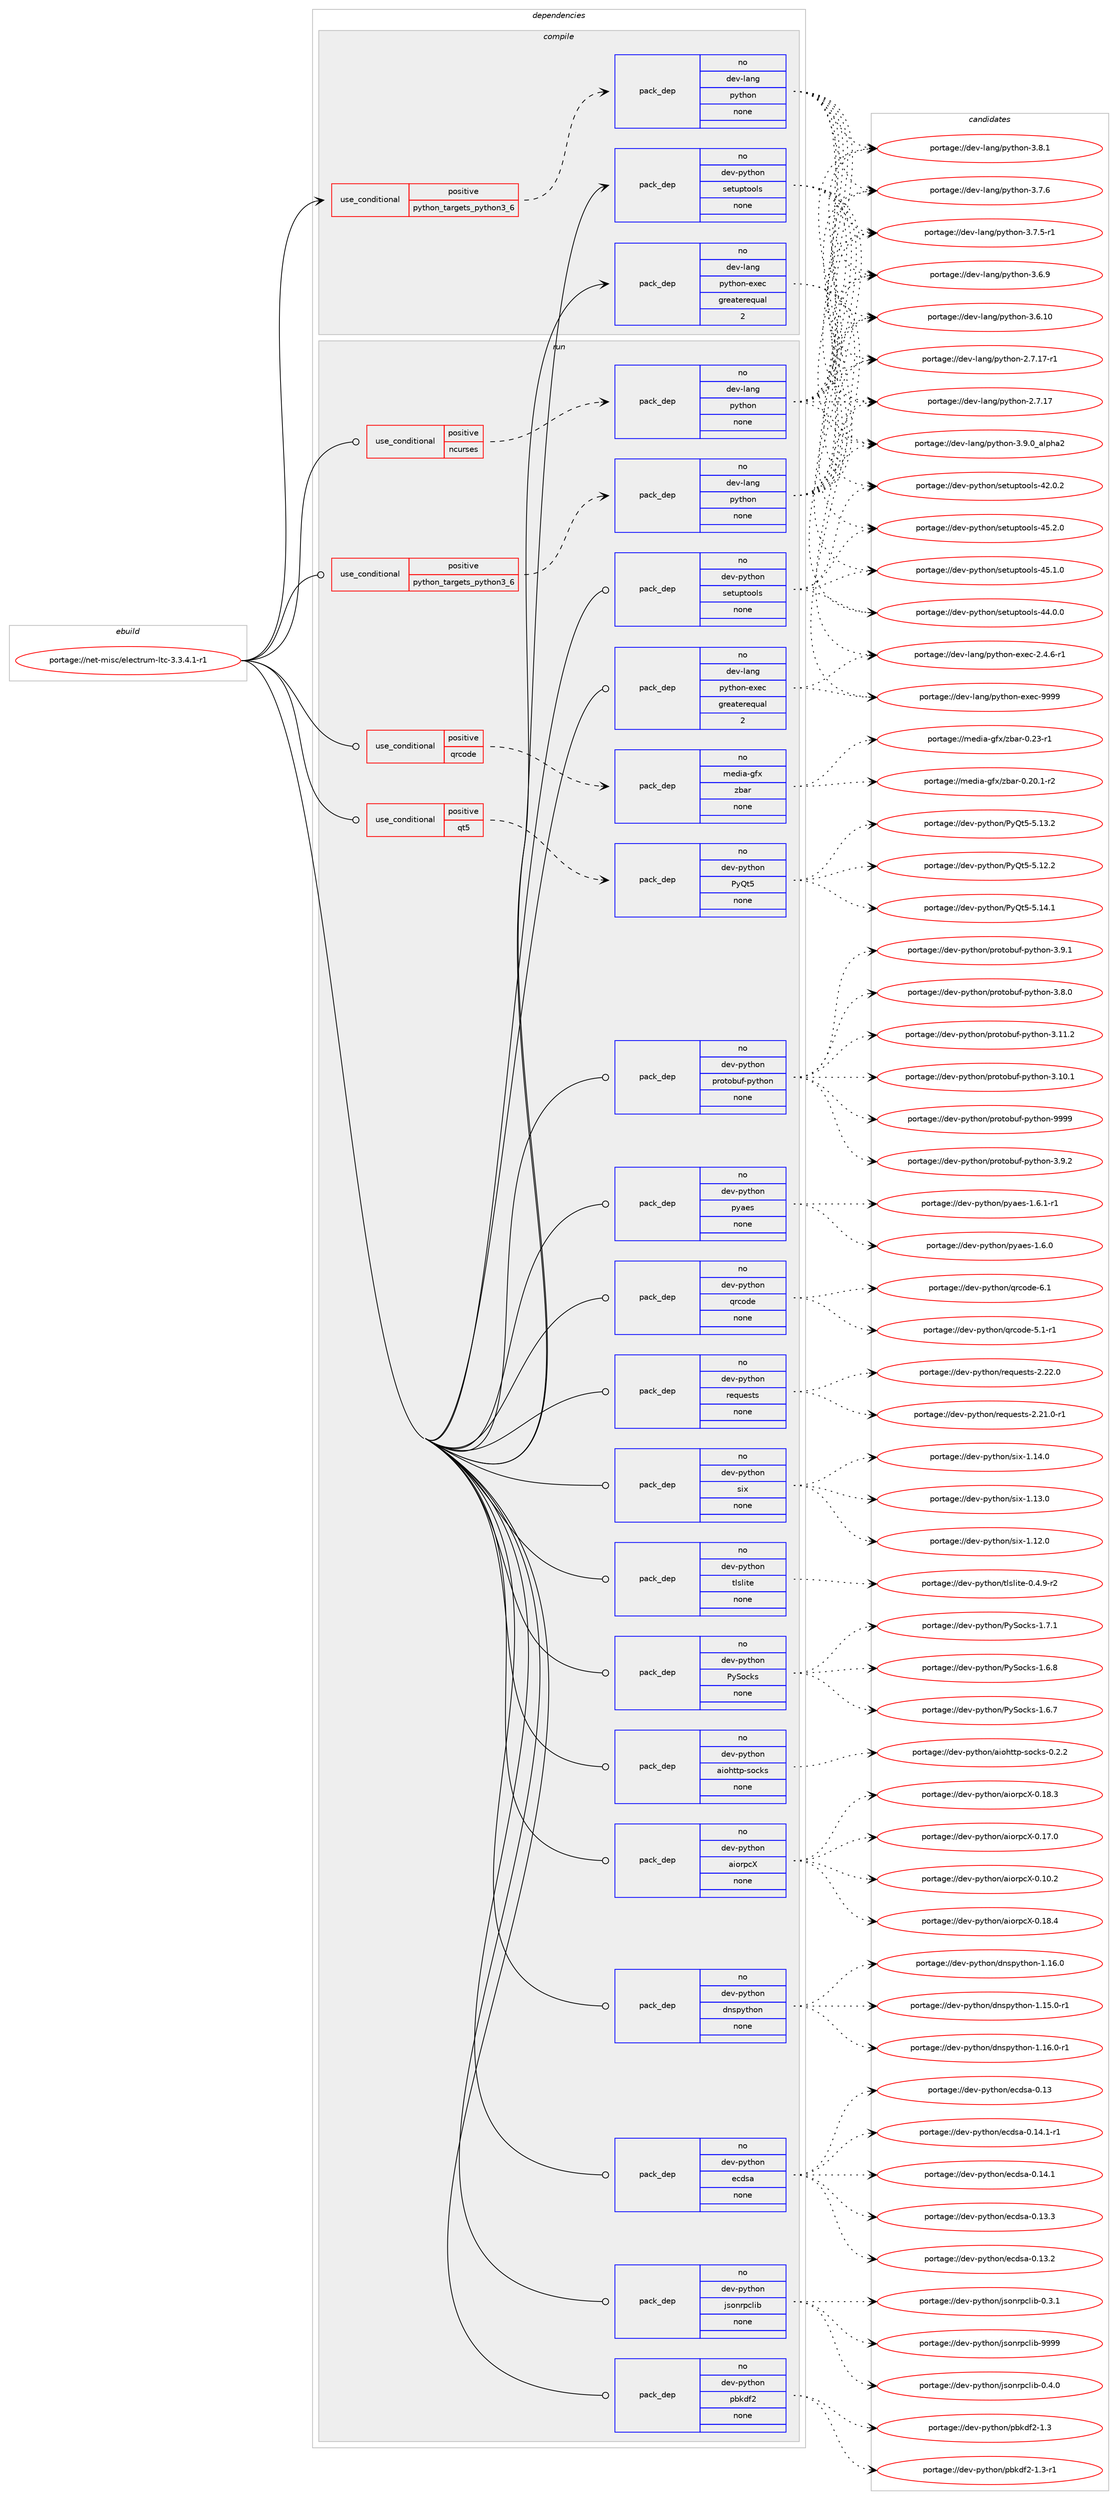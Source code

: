 digraph prolog {

# *************
# Graph options
# *************

newrank=true;
concentrate=true;
compound=true;
graph [rankdir=LR,fontname=Helvetica,fontsize=10,ranksep=1.5];#, ranksep=2.5, nodesep=0.2];
edge  [arrowhead=vee];
node  [fontname=Helvetica,fontsize=10];

# **********
# The ebuild
# **********

subgraph cluster_leftcol {
color=gray;
rank=same;
label=<<i>ebuild</i>>;
id [label="portage://net-misc/electrum-ltc-3.3.4.1-r1", color=red, width=4, href="../net-misc/electrum-ltc-3.3.4.1-r1.svg"];
}

# ****************
# The dependencies
# ****************

subgraph cluster_midcol {
color=gray;
label=<<i>dependencies</i>>;
subgraph cluster_compile {
fillcolor="#eeeeee";
style=filled;
label=<<i>compile</i>>;
subgraph cond26628 {
dependency127821 [label=<<TABLE BORDER="0" CELLBORDER="1" CELLSPACING="0" CELLPADDING="4"><TR><TD ROWSPAN="3" CELLPADDING="10">use_conditional</TD></TR><TR><TD>positive</TD></TR><TR><TD>python_targets_python3_6</TD></TR></TABLE>>, shape=none, color=red];
subgraph pack99048 {
dependency127822 [label=<<TABLE BORDER="0" CELLBORDER="1" CELLSPACING="0" CELLPADDING="4" WIDTH="220"><TR><TD ROWSPAN="6" CELLPADDING="30">pack_dep</TD></TR><TR><TD WIDTH="110">no</TD></TR><TR><TD>dev-lang</TD></TR><TR><TD>python</TD></TR><TR><TD>none</TD></TR><TR><TD></TD></TR></TABLE>>, shape=none, color=blue];
}
dependency127821:e -> dependency127822:w [weight=20,style="dashed",arrowhead="vee"];
}
id:e -> dependency127821:w [weight=20,style="solid",arrowhead="vee"];
subgraph pack99049 {
dependency127823 [label=<<TABLE BORDER="0" CELLBORDER="1" CELLSPACING="0" CELLPADDING="4" WIDTH="220"><TR><TD ROWSPAN="6" CELLPADDING="30">pack_dep</TD></TR><TR><TD WIDTH="110">no</TD></TR><TR><TD>dev-lang</TD></TR><TR><TD>python-exec</TD></TR><TR><TD>greaterequal</TD></TR><TR><TD>2</TD></TR></TABLE>>, shape=none, color=blue];
}
id:e -> dependency127823:w [weight=20,style="solid",arrowhead="vee"];
subgraph pack99050 {
dependency127824 [label=<<TABLE BORDER="0" CELLBORDER="1" CELLSPACING="0" CELLPADDING="4" WIDTH="220"><TR><TD ROWSPAN="6" CELLPADDING="30">pack_dep</TD></TR><TR><TD WIDTH="110">no</TD></TR><TR><TD>dev-python</TD></TR><TR><TD>setuptools</TD></TR><TR><TD>none</TD></TR><TR><TD></TD></TR></TABLE>>, shape=none, color=blue];
}
id:e -> dependency127824:w [weight=20,style="solid",arrowhead="vee"];
}
subgraph cluster_compileandrun {
fillcolor="#eeeeee";
style=filled;
label=<<i>compile and run</i>>;
}
subgraph cluster_run {
fillcolor="#eeeeee";
style=filled;
label=<<i>run</i>>;
subgraph cond26629 {
dependency127825 [label=<<TABLE BORDER="0" CELLBORDER="1" CELLSPACING="0" CELLPADDING="4"><TR><TD ROWSPAN="3" CELLPADDING="10">use_conditional</TD></TR><TR><TD>positive</TD></TR><TR><TD>ncurses</TD></TR></TABLE>>, shape=none, color=red];
subgraph pack99051 {
dependency127826 [label=<<TABLE BORDER="0" CELLBORDER="1" CELLSPACING="0" CELLPADDING="4" WIDTH="220"><TR><TD ROWSPAN="6" CELLPADDING="30">pack_dep</TD></TR><TR><TD WIDTH="110">no</TD></TR><TR><TD>dev-lang</TD></TR><TR><TD>python</TD></TR><TR><TD>none</TD></TR><TR><TD></TD></TR></TABLE>>, shape=none, color=blue];
}
dependency127825:e -> dependency127826:w [weight=20,style="dashed",arrowhead="vee"];
}
id:e -> dependency127825:w [weight=20,style="solid",arrowhead="odot"];
subgraph cond26630 {
dependency127827 [label=<<TABLE BORDER="0" CELLBORDER="1" CELLSPACING="0" CELLPADDING="4"><TR><TD ROWSPAN="3" CELLPADDING="10">use_conditional</TD></TR><TR><TD>positive</TD></TR><TR><TD>python_targets_python3_6</TD></TR></TABLE>>, shape=none, color=red];
subgraph pack99052 {
dependency127828 [label=<<TABLE BORDER="0" CELLBORDER="1" CELLSPACING="0" CELLPADDING="4" WIDTH="220"><TR><TD ROWSPAN="6" CELLPADDING="30">pack_dep</TD></TR><TR><TD WIDTH="110">no</TD></TR><TR><TD>dev-lang</TD></TR><TR><TD>python</TD></TR><TR><TD>none</TD></TR><TR><TD></TD></TR></TABLE>>, shape=none, color=blue];
}
dependency127827:e -> dependency127828:w [weight=20,style="dashed",arrowhead="vee"];
}
id:e -> dependency127827:w [weight=20,style="solid",arrowhead="odot"];
subgraph cond26631 {
dependency127829 [label=<<TABLE BORDER="0" CELLBORDER="1" CELLSPACING="0" CELLPADDING="4"><TR><TD ROWSPAN="3" CELLPADDING="10">use_conditional</TD></TR><TR><TD>positive</TD></TR><TR><TD>qrcode</TD></TR></TABLE>>, shape=none, color=red];
subgraph pack99053 {
dependency127830 [label=<<TABLE BORDER="0" CELLBORDER="1" CELLSPACING="0" CELLPADDING="4" WIDTH="220"><TR><TD ROWSPAN="6" CELLPADDING="30">pack_dep</TD></TR><TR><TD WIDTH="110">no</TD></TR><TR><TD>media-gfx</TD></TR><TR><TD>zbar</TD></TR><TR><TD>none</TD></TR><TR><TD></TD></TR></TABLE>>, shape=none, color=blue];
}
dependency127829:e -> dependency127830:w [weight=20,style="dashed",arrowhead="vee"];
}
id:e -> dependency127829:w [weight=20,style="solid",arrowhead="odot"];
subgraph cond26632 {
dependency127831 [label=<<TABLE BORDER="0" CELLBORDER="1" CELLSPACING="0" CELLPADDING="4"><TR><TD ROWSPAN="3" CELLPADDING="10">use_conditional</TD></TR><TR><TD>positive</TD></TR><TR><TD>qt5</TD></TR></TABLE>>, shape=none, color=red];
subgraph pack99054 {
dependency127832 [label=<<TABLE BORDER="0" CELLBORDER="1" CELLSPACING="0" CELLPADDING="4" WIDTH="220"><TR><TD ROWSPAN="6" CELLPADDING="30">pack_dep</TD></TR><TR><TD WIDTH="110">no</TD></TR><TR><TD>dev-python</TD></TR><TR><TD>PyQt5</TD></TR><TR><TD>none</TD></TR><TR><TD></TD></TR></TABLE>>, shape=none, color=blue];
}
dependency127831:e -> dependency127832:w [weight=20,style="dashed",arrowhead="vee"];
}
id:e -> dependency127831:w [weight=20,style="solid",arrowhead="odot"];
subgraph pack99055 {
dependency127833 [label=<<TABLE BORDER="0" CELLBORDER="1" CELLSPACING="0" CELLPADDING="4" WIDTH="220"><TR><TD ROWSPAN="6" CELLPADDING="30">pack_dep</TD></TR><TR><TD WIDTH="110">no</TD></TR><TR><TD>dev-lang</TD></TR><TR><TD>python-exec</TD></TR><TR><TD>greaterequal</TD></TR><TR><TD>2</TD></TR></TABLE>>, shape=none, color=blue];
}
id:e -> dependency127833:w [weight=20,style="solid",arrowhead="odot"];
subgraph pack99056 {
dependency127834 [label=<<TABLE BORDER="0" CELLBORDER="1" CELLSPACING="0" CELLPADDING="4" WIDTH="220"><TR><TD ROWSPAN="6" CELLPADDING="30">pack_dep</TD></TR><TR><TD WIDTH="110">no</TD></TR><TR><TD>dev-python</TD></TR><TR><TD>PySocks</TD></TR><TR><TD>none</TD></TR><TR><TD></TD></TR></TABLE>>, shape=none, color=blue];
}
id:e -> dependency127834:w [weight=20,style="solid",arrowhead="odot"];
subgraph pack99057 {
dependency127835 [label=<<TABLE BORDER="0" CELLBORDER="1" CELLSPACING="0" CELLPADDING="4" WIDTH="220"><TR><TD ROWSPAN="6" CELLPADDING="30">pack_dep</TD></TR><TR><TD WIDTH="110">no</TD></TR><TR><TD>dev-python</TD></TR><TR><TD>aiohttp-socks</TD></TR><TR><TD>none</TD></TR><TR><TD></TD></TR></TABLE>>, shape=none, color=blue];
}
id:e -> dependency127835:w [weight=20,style="solid",arrowhead="odot"];
subgraph pack99058 {
dependency127836 [label=<<TABLE BORDER="0" CELLBORDER="1" CELLSPACING="0" CELLPADDING="4" WIDTH="220"><TR><TD ROWSPAN="6" CELLPADDING="30">pack_dep</TD></TR><TR><TD WIDTH="110">no</TD></TR><TR><TD>dev-python</TD></TR><TR><TD>aiorpcX</TD></TR><TR><TD>none</TD></TR><TR><TD></TD></TR></TABLE>>, shape=none, color=blue];
}
id:e -> dependency127836:w [weight=20,style="solid",arrowhead="odot"];
subgraph pack99059 {
dependency127837 [label=<<TABLE BORDER="0" CELLBORDER="1" CELLSPACING="0" CELLPADDING="4" WIDTH="220"><TR><TD ROWSPAN="6" CELLPADDING="30">pack_dep</TD></TR><TR><TD WIDTH="110">no</TD></TR><TR><TD>dev-python</TD></TR><TR><TD>dnspython</TD></TR><TR><TD>none</TD></TR><TR><TD></TD></TR></TABLE>>, shape=none, color=blue];
}
id:e -> dependency127837:w [weight=20,style="solid",arrowhead="odot"];
subgraph pack99060 {
dependency127838 [label=<<TABLE BORDER="0" CELLBORDER="1" CELLSPACING="0" CELLPADDING="4" WIDTH="220"><TR><TD ROWSPAN="6" CELLPADDING="30">pack_dep</TD></TR><TR><TD WIDTH="110">no</TD></TR><TR><TD>dev-python</TD></TR><TR><TD>ecdsa</TD></TR><TR><TD>none</TD></TR><TR><TD></TD></TR></TABLE>>, shape=none, color=blue];
}
id:e -> dependency127838:w [weight=20,style="solid",arrowhead="odot"];
subgraph pack99061 {
dependency127839 [label=<<TABLE BORDER="0" CELLBORDER="1" CELLSPACING="0" CELLPADDING="4" WIDTH="220"><TR><TD ROWSPAN="6" CELLPADDING="30">pack_dep</TD></TR><TR><TD WIDTH="110">no</TD></TR><TR><TD>dev-python</TD></TR><TR><TD>jsonrpclib</TD></TR><TR><TD>none</TD></TR><TR><TD></TD></TR></TABLE>>, shape=none, color=blue];
}
id:e -> dependency127839:w [weight=20,style="solid",arrowhead="odot"];
subgraph pack99062 {
dependency127840 [label=<<TABLE BORDER="0" CELLBORDER="1" CELLSPACING="0" CELLPADDING="4" WIDTH="220"><TR><TD ROWSPAN="6" CELLPADDING="30">pack_dep</TD></TR><TR><TD WIDTH="110">no</TD></TR><TR><TD>dev-python</TD></TR><TR><TD>pbkdf2</TD></TR><TR><TD>none</TD></TR><TR><TD></TD></TR></TABLE>>, shape=none, color=blue];
}
id:e -> dependency127840:w [weight=20,style="solid",arrowhead="odot"];
subgraph pack99063 {
dependency127841 [label=<<TABLE BORDER="0" CELLBORDER="1" CELLSPACING="0" CELLPADDING="4" WIDTH="220"><TR><TD ROWSPAN="6" CELLPADDING="30">pack_dep</TD></TR><TR><TD WIDTH="110">no</TD></TR><TR><TD>dev-python</TD></TR><TR><TD>protobuf-python</TD></TR><TR><TD>none</TD></TR><TR><TD></TD></TR></TABLE>>, shape=none, color=blue];
}
id:e -> dependency127841:w [weight=20,style="solid",arrowhead="odot"];
subgraph pack99064 {
dependency127842 [label=<<TABLE BORDER="0" CELLBORDER="1" CELLSPACING="0" CELLPADDING="4" WIDTH="220"><TR><TD ROWSPAN="6" CELLPADDING="30">pack_dep</TD></TR><TR><TD WIDTH="110">no</TD></TR><TR><TD>dev-python</TD></TR><TR><TD>pyaes</TD></TR><TR><TD>none</TD></TR><TR><TD></TD></TR></TABLE>>, shape=none, color=blue];
}
id:e -> dependency127842:w [weight=20,style="solid",arrowhead="odot"];
subgraph pack99065 {
dependency127843 [label=<<TABLE BORDER="0" CELLBORDER="1" CELLSPACING="0" CELLPADDING="4" WIDTH="220"><TR><TD ROWSPAN="6" CELLPADDING="30">pack_dep</TD></TR><TR><TD WIDTH="110">no</TD></TR><TR><TD>dev-python</TD></TR><TR><TD>qrcode</TD></TR><TR><TD>none</TD></TR><TR><TD></TD></TR></TABLE>>, shape=none, color=blue];
}
id:e -> dependency127843:w [weight=20,style="solid",arrowhead="odot"];
subgraph pack99066 {
dependency127844 [label=<<TABLE BORDER="0" CELLBORDER="1" CELLSPACING="0" CELLPADDING="4" WIDTH="220"><TR><TD ROWSPAN="6" CELLPADDING="30">pack_dep</TD></TR><TR><TD WIDTH="110">no</TD></TR><TR><TD>dev-python</TD></TR><TR><TD>requests</TD></TR><TR><TD>none</TD></TR><TR><TD></TD></TR></TABLE>>, shape=none, color=blue];
}
id:e -> dependency127844:w [weight=20,style="solid",arrowhead="odot"];
subgraph pack99067 {
dependency127845 [label=<<TABLE BORDER="0" CELLBORDER="1" CELLSPACING="0" CELLPADDING="4" WIDTH="220"><TR><TD ROWSPAN="6" CELLPADDING="30">pack_dep</TD></TR><TR><TD WIDTH="110">no</TD></TR><TR><TD>dev-python</TD></TR><TR><TD>setuptools</TD></TR><TR><TD>none</TD></TR><TR><TD></TD></TR></TABLE>>, shape=none, color=blue];
}
id:e -> dependency127845:w [weight=20,style="solid",arrowhead="odot"];
subgraph pack99068 {
dependency127846 [label=<<TABLE BORDER="0" CELLBORDER="1" CELLSPACING="0" CELLPADDING="4" WIDTH="220"><TR><TD ROWSPAN="6" CELLPADDING="30">pack_dep</TD></TR><TR><TD WIDTH="110">no</TD></TR><TR><TD>dev-python</TD></TR><TR><TD>six</TD></TR><TR><TD>none</TD></TR><TR><TD></TD></TR></TABLE>>, shape=none, color=blue];
}
id:e -> dependency127846:w [weight=20,style="solid",arrowhead="odot"];
subgraph pack99069 {
dependency127847 [label=<<TABLE BORDER="0" CELLBORDER="1" CELLSPACING="0" CELLPADDING="4" WIDTH="220"><TR><TD ROWSPAN="6" CELLPADDING="30">pack_dep</TD></TR><TR><TD WIDTH="110">no</TD></TR><TR><TD>dev-python</TD></TR><TR><TD>tlslite</TD></TR><TR><TD>none</TD></TR><TR><TD></TD></TR></TABLE>>, shape=none, color=blue];
}
id:e -> dependency127847:w [weight=20,style="solid",arrowhead="odot"];
}
}

# **************
# The candidates
# **************

subgraph cluster_choices {
rank=same;
color=gray;
label=<<i>candidates</i>>;

subgraph choice99048 {
color=black;
nodesep=1;
choice10010111845108971101034711212111610411111045514657464895971081121049750 [label="portage://dev-lang/python-3.9.0_alpha2", color=red, width=4,href="../dev-lang/python-3.9.0_alpha2.svg"];
choice100101118451089711010347112121116104111110455146564649 [label="portage://dev-lang/python-3.8.1", color=red, width=4,href="../dev-lang/python-3.8.1.svg"];
choice100101118451089711010347112121116104111110455146554654 [label="portage://dev-lang/python-3.7.6", color=red, width=4,href="../dev-lang/python-3.7.6.svg"];
choice1001011184510897110103471121211161041111104551465546534511449 [label="portage://dev-lang/python-3.7.5-r1", color=red, width=4,href="../dev-lang/python-3.7.5-r1.svg"];
choice100101118451089711010347112121116104111110455146544657 [label="portage://dev-lang/python-3.6.9", color=red, width=4,href="../dev-lang/python-3.6.9.svg"];
choice10010111845108971101034711212111610411111045514654464948 [label="portage://dev-lang/python-3.6.10", color=red, width=4,href="../dev-lang/python-3.6.10.svg"];
choice100101118451089711010347112121116104111110455046554649554511449 [label="portage://dev-lang/python-2.7.17-r1", color=red, width=4,href="../dev-lang/python-2.7.17-r1.svg"];
choice10010111845108971101034711212111610411111045504655464955 [label="portage://dev-lang/python-2.7.17", color=red, width=4,href="../dev-lang/python-2.7.17.svg"];
dependency127822:e -> choice10010111845108971101034711212111610411111045514657464895971081121049750:w [style=dotted,weight="100"];
dependency127822:e -> choice100101118451089711010347112121116104111110455146564649:w [style=dotted,weight="100"];
dependency127822:e -> choice100101118451089711010347112121116104111110455146554654:w [style=dotted,weight="100"];
dependency127822:e -> choice1001011184510897110103471121211161041111104551465546534511449:w [style=dotted,weight="100"];
dependency127822:e -> choice100101118451089711010347112121116104111110455146544657:w [style=dotted,weight="100"];
dependency127822:e -> choice10010111845108971101034711212111610411111045514654464948:w [style=dotted,weight="100"];
dependency127822:e -> choice100101118451089711010347112121116104111110455046554649554511449:w [style=dotted,weight="100"];
dependency127822:e -> choice10010111845108971101034711212111610411111045504655464955:w [style=dotted,weight="100"];
}
subgraph choice99049 {
color=black;
nodesep=1;
choice10010111845108971101034711212111610411111045101120101994557575757 [label="portage://dev-lang/python-exec-9999", color=red, width=4,href="../dev-lang/python-exec-9999.svg"];
choice10010111845108971101034711212111610411111045101120101994550465246544511449 [label="portage://dev-lang/python-exec-2.4.6-r1", color=red, width=4,href="../dev-lang/python-exec-2.4.6-r1.svg"];
dependency127823:e -> choice10010111845108971101034711212111610411111045101120101994557575757:w [style=dotted,weight="100"];
dependency127823:e -> choice10010111845108971101034711212111610411111045101120101994550465246544511449:w [style=dotted,weight="100"];
}
subgraph choice99050 {
color=black;
nodesep=1;
choice100101118451121211161041111104711510111611711211611111110811545525346504648 [label="portage://dev-python/setuptools-45.2.0", color=red, width=4,href="../dev-python/setuptools-45.2.0.svg"];
choice100101118451121211161041111104711510111611711211611111110811545525346494648 [label="portage://dev-python/setuptools-45.1.0", color=red, width=4,href="../dev-python/setuptools-45.1.0.svg"];
choice100101118451121211161041111104711510111611711211611111110811545525246484648 [label="portage://dev-python/setuptools-44.0.0", color=red, width=4,href="../dev-python/setuptools-44.0.0.svg"];
choice100101118451121211161041111104711510111611711211611111110811545525046484650 [label="portage://dev-python/setuptools-42.0.2", color=red, width=4,href="../dev-python/setuptools-42.0.2.svg"];
dependency127824:e -> choice100101118451121211161041111104711510111611711211611111110811545525346504648:w [style=dotted,weight="100"];
dependency127824:e -> choice100101118451121211161041111104711510111611711211611111110811545525346494648:w [style=dotted,weight="100"];
dependency127824:e -> choice100101118451121211161041111104711510111611711211611111110811545525246484648:w [style=dotted,weight="100"];
dependency127824:e -> choice100101118451121211161041111104711510111611711211611111110811545525046484650:w [style=dotted,weight="100"];
}
subgraph choice99051 {
color=black;
nodesep=1;
choice10010111845108971101034711212111610411111045514657464895971081121049750 [label="portage://dev-lang/python-3.9.0_alpha2", color=red, width=4,href="../dev-lang/python-3.9.0_alpha2.svg"];
choice100101118451089711010347112121116104111110455146564649 [label="portage://dev-lang/python-3.8.1", color=red, width=4,href="../dev-lang/python-3.8.1.svg"];
choice100101118451089711010347112121116104111110455146554654 [label="portage://dev-lang/python-3.7.6", color=red, width=4,href="../dev-lang/python-3.7.6.svg"];
choice1001011184510897110103471121211161041111104551465546534511449 [label="portage://dev-lang/python-3.7.5-r1", color=red, width=4,href="../dev-lang/python-3.7.5-r1.svg"];
choice100101118451089711010347112121116104111110455146544657 [label="portage://dev-lang/python-3.6.9", color=red, width=4,href="../dev-lang/python-3.6.9.svg"];
choice10010111845108971101034711212111610411111045514654464948 [label="portage://dev-lang/python-3.6.10", color=red, width=4,href="../dev-lang/python-3.6.10.svg"];
choice100101118451089711010347112121116104111110455046554649554511449 [label="portage://dev-lang/python-2.7.17-r1", color=red, width=4,href="../dev-lang/python-2.7.17-r1.svg"];
choice10010111845108971101034711212111610411111045504655464955 [label="portage://dev-lang/python-2.7.17", color=red, width=4,href="../dev-lang/python-2.7.17.svg"];
dependency127826:e -> choice10010111845108971101034711212111610411111045514657464895971081121049750:w [style=dotted,weight="100"];
dependency127826:e -> choice100101118451089711010347112121116104111110455146564649:w [style=dotted,weight="100"];
dependency127826:e -> choice100101118451089711010347112121116104111110455146554654:w [style=dotted,weight="100"];
dependency127826:e -> choice1001011184510897110103471121211161041111104551465546534511449:w [style=dotted,weight="100"];
dependency127826:e -> choice100101118451089711010347112121116104111110455146544657:w [style=dotted,weight="100"];
dependency127826:e -> choice10010111845108971101034711212111610411111045514654464948:w [style=dotted,weight="100"];
dependency127826:e -> choice100101118451089711010347112121116104111110455046554649554511449:w [style=dotted,weight="100"];
dependency127826:e -> choice10010111845108971101034711212111610411111045504655464955:w [style=dotted,weight="100"];
}
subgraph choice99052 {
color=black;
nodesep=1;
choice10010111845108971101034711212111610411111045514657464895971081121049750 [label="portage://dev-lang/python-3.9.0_alpha2", color=red, width=4,href="../dev-lang/python-3.9.0_alpha2.svg"];
choice100101118451089711010347112121116104111110455146564649 [label="portage://dev-lang/python-3.8.1", color=red, width=4,href="../dev-lang/python-3.8.1.svg"];
choice100101118451089711010347112121116104111110455146554654 [label="portage://dev-lang/python-3.7.6", color=red, width=4,href="../dev-lang/python-3.7.6.svg"];
choice1001011184510897110103471121211161041111104551465546534511449 [label="portage://dev-lang/python-3.7.5-r1", color=red, width=4,href="../dev-lang/python-3.7.5-r1.svg"];
choice100101118451089711010347112121116104111110455146544657 [label="portage://dev-lang/python-3.6.9", color=red, width=4,href="../dev-lang/python-3.6.9.svg"];
choice10010111845108971101034711212111610411111045514654464948 [label="portage://dev-lang/python-3.6.10", color=red, width=4,href="../dev-lang/python-3.6.10.svg"];
choice100101118451089711010347112121116104111110455046554649554511449 [label="portage://dev-lang/python-2.7.17-r1", color=red, width=4,href="../dev-lang/python-2.7.17-r1.svg"];
choice10010111845108971101034711212111610411111045504655464955 [label="portage://dev-lang/python-2.7.17", color=red, width=4,href="../dev-lang/python-2.7.17.svg"];
dependency127828:e -> choice10010111845108971101034711212111610411111045514657464895971081121049750:w [style=dotted,weight="100"];
dependency127828:e -> choice100101118451089711010347112121116104111110455146564649:w [style=dotted,weight="100"];
dependency127828:e -> choice100101118451089711010347112121116104111110455146554654:w [style=dotted,weight="100"];
dependency127828:e -> choice1001011184510897110103471121211161041111104551465546534511449:w [style=dotted,weight="100"];
dependency127828:e -> choice100101118451089711010347112121116104111110455146544657:w [style=dotted,weight="100"];
dependency127828:e -> choice10010111845108971101034711212111610411111045514654464948:w [style=dotted,weight="100"];
dependency127828:e -> choice100101118451089711010347112121116104111110455046554649554511449:w [style=dotted,weight="100"];
dependency127828:e -> choice10010111845108971101034711212111610411111045504655464955:w [style=dotted,weight="100"];
}
subgraph choice99053 {
color=black;
nodesep=1;
choice109101100105974510310212047122989711445484650514511449 [label="portage://media-gfx/zbar-0.23-r1", color=red, width=4,href="../media-gfx/zbar-0.23-r1.svg"];
choice1091011001059745103102120471229897114454846504846494511450 [label="portage://media-gfx/zbar-0.20.1-r2", color=red, width=4,href="../media-gfx/zbar-0.20.1-r2.svg"];
dependency127830:e -> choice109101100105974510310212047122989711445484650514511449:w [style=dotted,weight="100"];
dependency127830:e -> choice1091011001059745103102120471229897114454846504846494511450:w [style=dotted,weight="100"];
}
subgraph choice99054 {
color=black;
nodesep=1;
choice100101118451121211161041111104780121811165345534649524649 [label="portage://dev-python/PyQt5-5.14.1", color=red, width=4,href="../dev-python/PyQt5-5.14.1.svg"];
choice100101118451121211161041111104780121811165345534649514650 [label="portage://dev-python/PyQt5-5.13.2", color=red, width=4,href="../dev-python/PyQt5-5.13.2.svg"];
choice100101118451121211161041111104780121811165345534649504650 [label="portage://dev-python/PyQt5-5.12.2", color=red, width=4,href="../dev-python/PyQt5-5.12.2.svg"];
dependency127832:e -> choice100101118451121211161041111104780121811165345534649524649:w [style=dotted,weight="100"];
dependency127832:e -> choice100101118451121211161041111104780121811165345534649514650:w [style=dotted,weight="100"];
dependency127832:e -> choice100101118451121211161041111104780121811165345534649504650:w [style=dotted,weight="100"];
}
subgraph choice99055 {
color=black;
nodesep=1;
choice10010111845108971101034711212111610411111045101120101994557575757 [label="portage://dev-lang/python-exec-9999", color=red, width=4,href="../dev-lang/python-exec-9999.svg"];
choice10010111845108971101034711212111610411111045101120101994550465246544511449 [label="portage://dev-lang/python-exec-2.4.6-r1", color=red, width=4,href="../dev-lang/python-exec-2.4.6-r1.svg"];
dependency127833:e -> choice10010111845108971101034711212111610411111045101120101994557575757:w [style=dotted,weight="100"];
dependency127833:e -> choice10010111845108971101034711212111610411111045101120101994550465246544511449:w [style=dotted,weight="100"];
}
subgraph choice99056 {
color=black;
nodesep=1;
choice1001011184511212111610411111047801218311199107115454946554649 [label="portage://dev-python/PySocks-1.7.1", color=red, width=4,href="../dev-python/PySocks-1.7.1.svg"];
choice1001011184511212111610411111047801218311199107115454946544656 [label="portage://dev-python/PySocks-1.6.8", color=red, width=4,href="../dev-python/PySocks-1.6.8.svg"];
choice1001011184511212111610411111047801218311199107115454946544655 [label="portage://dev-python/PySocks-1.6.7", color=red, width=4,href="../dev-python/PySocks-1.6.7.svg"];
dependency127834:e -> choice1001011184511212111610411111047801218311199107115454946554649:w [style=dotted,weight="100"];
dependency127834:e -> choice1001011184511212111610411111047801218311199107115454946544656:w [style=dotted,weight="100"];
dependency127834:e -> choice1001011184511212111610411111047801218311199107115454946544655:w [style=dotted,weight="100"];
}
subgraph choice99057 {
color=black;
nodesep=1;
choice1001011184511212111610411111047971051111041161161124511511199107115454846504650 [label="portage://dev-python/aiohttp-socks-0.2.2", color=red, width=4,href="../dev-python/aiohttp-socks-0.2.2.svg"];
dependency127835:e -> choice1001011184511212111610411111047971051111041161161124511511199107115454846504650:w [style=dotted,weight="100"];
}
subgraph choice99058 {
color=black;
nodesep=1;
choice100101118451121211161041111104797105111114112998845484649564652 [label="portage://dev-python/aiorpcX-0.18.4", color=red, width=4,href="../dev-python/aiorpcX-0.18.4.svg"];
choice100101118451121211161041111104797105111114112998845484649564651 [label="portage://dev-python/aiorpcX-0.18.3", color=red, width=4,href="../dev-python/aiorpcX-0.18.3.svg"];
choice100101118451121211161041111104797105111114112998845484649554648 [label="portage://dev-python/aiorpcX-0.17.0", color=red, width=4,href="../dev-python/aiorpcX-0.17.0.svg"];
choice100101118451121211161041111104797105111114112998845484649484650 [label="portage://dev-python/aiorpcX-0.10.2", color=red, width=4,href="../dev-python/aiorpcX-0.10.2.svg"];
dependency127836:e -> choice100101118451121211161041111104797105111114112998845484649564652:w [style=dotted,weight="100"];
dependency127836:e -> choice100101118451121211161041111104797105111114112998845484649564651:w [style=dotted,weight="100"];
dependency127836:e -> choice100101118451121211161041111104797105111114112998845484649554648:w [style=dotted,weight="100"];
dependency127836:e -> choice100101118451121211161041111104797105111114112998845484649484650:w [style=dotted,weight="100"];
}
subgraph choice99059 {
color=black;
nodesep=1;
choice1001011184511212111610411111047100110115112121116104111110454946495446484511449 [label="portage://dev-python/dnspython-1.16.0-r1", color=red, width=4,href="../dev-python/dnspython-1.16.0-r1.svg"];
choice100101118451121211161041111104710011011511212111610411111045494649544648 [label="portage://dev-python/dnspython-1.16.0", color=red, width=4,href="../dev-python/dnspython-1.16.0.svg"];
choice1001011184511212111610411111047100110115112121116104111110454946495346484511449 [label="portage://dev-python/dnspython-1.15.0-r1", color=red, width=4,href="../dev-python/dnspython-1.15.0-r1.svg"];
dependency127837:e -> choice1001011184511212111610411111047100110115112121116104111110454946495446484511449:w [style=dotted,weight="100"];
dependency127837:e -> choice100101118451121211161041111104710011011511212111610411111045494649544648:w [style=dotted,weight="100"];
dependency127837:e -> choice1001011184511212111610411111047100110115112121116104111110454946495346484511449:w [style=dotted,weight="100"];
}
subgraph choice99060 {
color=black;
nodesep=1;
choice10010111845112121116104111110471019910011597454846495246494511449 [label="portage://dev-python/ecdsa-0.14.1-r1", color=red, width=4,href="../dev-python/ecdsa-0.14.1-r1.svg"];
choice1001011184511212111610411111047101991001159745484649524649 [label="portage://dev-python/ecdsa-0.14.1", color=red, width=4,href="../dev-python/ecdsa-0.14.1.svg"];
choice1001011184511212111610411111047101991001159745484649514651 [label="portage://dev-python/ecdsa-0.13.3", color=red, width=4,href="../dev-python/ecdsa-0.13.3.svg"];
choice1001011184511212111610411111047101991001159745484649514650 [label="portage://dev-python/ecdsa-0.13.2", color=red, width=4,href="../dev-python/ecdsa-0.13.2.svg"];
choice100101118451121211161041111104710199100115974548464951 [label="portage://dev-python/ecdsa-0.13", color=red, width=4,href="../dev-python/ecdsa-0.13.svg"];
dependency127838:e -> choice10010111845112121116104111110471019910011597454846495246494511449:w [style=dotted,weight="100"];
dependency127838:e -> choice1001011184511212111610411111047101991001159745484649524649:w [style=dotted,weight="100"];
dependency127838:e -> choice1001011184511212111610411111047101991001159745484649514651:w [style=dotted,weight="100"];
dependency127838:e -> choice1001011184511212111610411111047101991001159745484649514650:w [style=dotted,weight="100"];
dependency127838:e -> choice100101118451121211161041111104710199100115974548464951:w [style=dotted,weight="100"];
}
subgraph choice99061 {
color=black;
nodesep=1;
choice100101118451121211161041111104710611511111011411299108105984557575757 [label="portage://dev-python/jsonrpclib-9999", color=red, width=4,href="../dev-python/jsonrpclib-9999.svg"];
choice10010111845112121116104111110471061151111101141129910810598454846524648 [label="portage://dev-python/jsonrpclib-0.4.0", color=red, width=4,href="../dev-python/jsonrpclib-0.4.0.svg"];
choice10010111845112121116104111110471061151111101141129910810598454846514649 [label="portage://dev-python/jsonrpclib-0.3.1", color=red, width=4,href="../dev-python/jsonrpclib-0.3.1.svg"];
dependency127839:e -> choice100101118451121211161041111104710611511111011411299108105984557575757:w [style=dotted,weight="100"];
dependency127839:e -> choice10010111845112121116104111110471061151111101141129910810598454846524648:w [style=dotted,weight="100"];
dependency127839:e -> choice10010111845112121116104111110471061151111101141129910810598454846514649:w [style=dotted,weight="100"];
}
subgraph choice99062 {
color=black;
nodesep=1;
choice10010111845112121116104111110471129810710010250454946514511449 [label="portage://dev-python/pbkdf2-1.3-r1", color=red, width=4,href="../dev-python/pbkdf2-1.3-r1.svg"];
choice1001011184511212111610411111047112981071001025045494651 [label="portage://dev-python/pbkdf2-1.3", color=red, width=4,href="../dev-python/pbkdf2-1.3.svg"];
dependency127840:e -> choice10010111845112121116104111110471129810710010250454946514511449:w [style=dotted,weight="100"];
dependency127840:e -> choice1001011184511212111610411111047112981071001025045494651:w [style=dotted,weight="100"];
}
subgraph choice99063 {
color=black;
nodesep=1;
choice100101118451121211161041111104711211411111611198117102451121211161041111104557575757 [label="portage://dev-python/protobuf-python-9999", color=red, width=4,href="../dev-python/protobuf-python-9999.svg"];
choice10010111845112121116104111110471121141111161119811710245112121116104111110455146574650 [label="portage://dev-python/protobuf-python-3.9.2", color=red, width=4,href="../dev-python/protobuf-python-3.9.2.svg"];
choice10010111845112121116104111110471121141111161119811710245112121116104111110455146574649 [label="portage://dev-python/protobuf-python-3.9.1", color=red, width=4,href="../dev-python/protobuf-python-3.9.1.svg"];
choice10010111845112121116104111110471121141111161119811710245112121116104111110455146564648 [label="portage://dev-python/protobuf-python-3.8.0", color=red, width=4,href="../dev-python/protobuf-python-3.8.0.svg"];
choice1001011184511212111610411111047112114111116111981171024511212111610411111045514649494650 [label="portage://dev-python/protobuf-python-3.11.2", color=red, width=4,href="../dev-python/protobuf-python-3.11.2.svg"];
choice1001011184511212111610411111047112114111116111981171024511212111610411111045514649484649 [label="portage://dev-python/protobuf-python-3.10.1", color=red, width=4,href="../dev-python/protobuf-python-3.10.1.svg"];
dependency127841:e -> choice100101118451121211161041111104711211411111611198117102451121211161041111104557575757:w [style=dotted,weight="100"];
dependency127841:e -> choice10010111845112121116104111110471121141111161119811710245112121116104111110455146574650:w [style=dotted,weight="100"];
dependency127841:e -> choice10010111845112121116104111110471121141111161119811710245112121116104111110455146574649:w [style=dotted,weight="100"];
dependency127841:e -> choice10010111845112121116104111110471121141111161119811710245112121116104111110455146564648:w [style=dotted,weight="100"];
dependency127841:e -> choice1001011184511212111610411111047112114111116111981171024511212111610411111045514649494650:w [style=dotted,weight="100"];
dependency127841:e -> choice1001011184511212111610411111047112114111116111981171024511212111610411111045514649484649:w [style=dotted,weight="100"];
}
subgraph choice99064 {
color=black;
nodesep=1;
choice1001011184511212111610411111047112121971011154549465446494511449 [label="portage://dev-python/pyaes-1.6.1-r1", color=red, width=4,href="../dev-python/pyaes-1.6.1-r1.svg"];
choice100101118451121211161041111104711212197101115454946544648 [label="portage://dev-python/pyaes-1.6.0", color=red, width=4,href="../dev-python/pyaes-1.6.0.svg"];
dependency127842:e -> choice1001011184511212111610411111047112121971011154549465446494511449:w [style=dotted,weight="100"];
dependency127842:e -> choice100101118451121211161041111104711212197101115454946544648:w [style=dotted,weight="100"];
}
subgraph choice99065 {
color=black;
nodesep=1;
choice10010111845112121116104111110471131149911110010145544649 [label="portage://dev-python/qrcode-6.1", color=red, width=4,href="../dev-python/qrcode-6.1.svg"];
choice100101118451121211161041111104711311499111100101455346494511449 [label="portage://dev-python/qrcode-5.1-r1", color=red, width=4,href="../dev-python/qrcode-5.1-r1.svg"];
dependency127843:e -> choice10010111845112121116104111110471131149911110010145544649:w [style=dotted,weight="100"];
dependency127843:e -> choice100101118451121211161041111104711311499111100101455346494511449:w [style=dotted,weight="100"];
}
subgraph choice99066 {
color=black;
nodesep=1;
choice100101118451121211161041111104711410111311710111511611545504650504648 [label="portage://dev-python/requests-2.22.0", color=red, width=4,href="../dev-python/requests-2.22.0.svg"];
choice1001011184511212111610411111047114101113117101115116115455046504946484511449 [label="portage://dev-python/requests-2.21.0-r1", color=red, width=4,href="../dev-python/requests-2.21.0-r1.svg"];
dependency127844:e -> choice100101118451121211161041111104711410111311710111511611545504650504648:w [style=dotted,weight="100"];
dependency127844:e -> choice1001011184511212111610411111047114101113117101115116115455046504946484511449:w [style=dotted,weight="100"];
}
subgraph choice99067 {
color=black;
nodesep=1;
choice100101118451121211161041111104711510111611711211611111110811545525346504648 [label="portage://dev-python/setuptools-45.2.0", color=red, width=4,href="../dev-python/setuptools-45.2.0.svg"];
choice100101118451121211161041111104711510111611711211611111110811545525346494648 [label="portage://dev-python/setuptools-45.1.0", color=red, width=4,href="../dev-python/setuptools-45.1.0.svg"];
choice100101118451121211161041111104711510111611711211611111110811545525246484648 [label="portage://dev-python/setuptools-44.0.0", color=red, width=4,href="../dev-python/setuptools-44.0.0.svg"];
choice100101118451121211161041111104711510111611711211611111110811545525046484650 [label="portage://dev-python/setuptools-42.0.2", color=red, width=4,href="../dev-python/setuptools-42.0.2.svg"];
dependency127845:e -> choice100101118451121211161041111104711510111611711211611111110811545525346504648:w [style=dotted,weight="100"];
dependency127845:e -> choice100101118451121211161041111104711510111611711211611111110811545525346494648:w [style=dotted,weight="100"];
dependency127845:e -> choice100101118451121211161041111104711510111611711211611111110811545525246484648:w [style=dotted,weight="100"];
dependency127845:e -> choice100101118451121211161041111104711510111611711211611111110811545525046484650:w [style=dotted,weight="100"];
}
subgraph choice99068 {
color=black;
nodesep=1;
choice100101118451121211161041111104711510512045494649524648 [label="portage://dev-python/six-1.14.0", color=red, width=4,href="../dev-python/six-1.14.0.svg"];
choice100101118451121211161041111104711510512045494649514648 [label="portage://dev-python/six-1.13.0", color=red, width=4,href="../dev-python/six-1.13.0.svg"];
choice100101118451121211161041111104711510512045494649504648 [label="portage://dev-python/six-1.12.0", color=red, width=4,href="../dev-python/six-1.12.0.svg"];
dependency127846:e -> choice100101118451121211161041111104711510512045494649524648:w [style=dotted,weight="100"];
dependency127846:e -> choice100101118451121211161041111104711510512045494649514648:w [style=dotted,weight="100"];
dependency127846:e -> choice100101118451121211161041111104711510512045494649504648:w [style=dotted,weight="100"];
}
subgraph choice99069 {
color=black;
nodesep=1;
choice10010111845112121116104111110471161081151081051161014548465246574511450 [label="portage://dev-python/tlslite-0.4.9-r2", color=red, width=4,href="../dev-python/tlslite-0.4.9-r2.svg"];
dependency127847:e -> choice10010111845112121116104111110471161081151081051161014548465246574511450:w [style=dotted,weight="100"];
}
}

}
